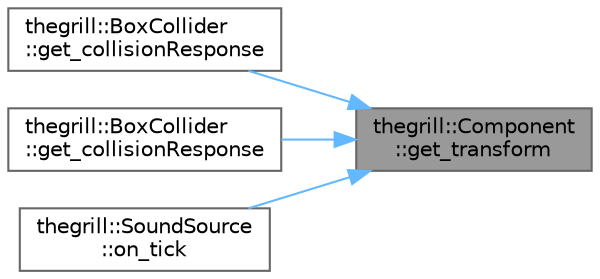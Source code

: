 digraph "thegrill::Component::get_transform"
{
 // LATEX_PDF_SIZE
  bgcolor="transparent";
  edge [fontname=Helvetica,fontsize=10,labelfontname=Helvetica,labelfontsize=10];
  node [fontname=Helvetica,fontsize=10,shape=box,height=0.2,width=0.4];
  rankdir="RL";
  Node1 [id="Node000001",label="thegrill::Component\l::get_transform",height=0.2,width=0.4,color="gray40", fillcolor="grey60", style="filled", fontcolor="black",tooltip=" "];
  Node1 -> Node2 [id="edge1_Node000001_Node000002",dir="back",color="steelblue1",style="solid",tooltip=" "];
  Node2 [id="Node000002",label="thegrill::BoxCollider\l::get_collisionResponse",height=0.2,width=0.4,color="grey40", fillcolor="white", style="filled",URL="$structthegrill_1_1_box_collider.html#ab7e6b3189b59618f5ee783f2bdfe8846",tooltip="Calculates the collision response vector when colliding with another BoxCollider."];
  Node1 -> Node3 [id="edge2_Node000001_Node000003",dir="back",color="steelblue1",style="solid",tooltip=" "];
  Node3 [id="Node000003",label="thegrill::BoxCollider\l::get_collisionResponse",height=0.2,width=0.4,color="grey40", fillcolor="white", style="filled",URL="$structthegrill_1_1_box_collider.html#a55bb210a99df700449cb9ccaccd19615",tooltip="Calculates the collision response vector when colliding with a MeshCollider."];
  Node1 -> Node4 [id="edge3_Node000001_Node000004",dir="back",color="steelblue1",style="solid",tooltip=" "];
  Node4 [id="Node000004",label="thegrill::SoundSource\l::on_tick",height=0.2,width=0.4,color="grey40", fillcolor="white", style="filled",URL="$structthegrill_1_1_sound_source.html#a619b553e05c5d4ef97a00c49491be588",tooltip="Called every frame to update the component."];
}
